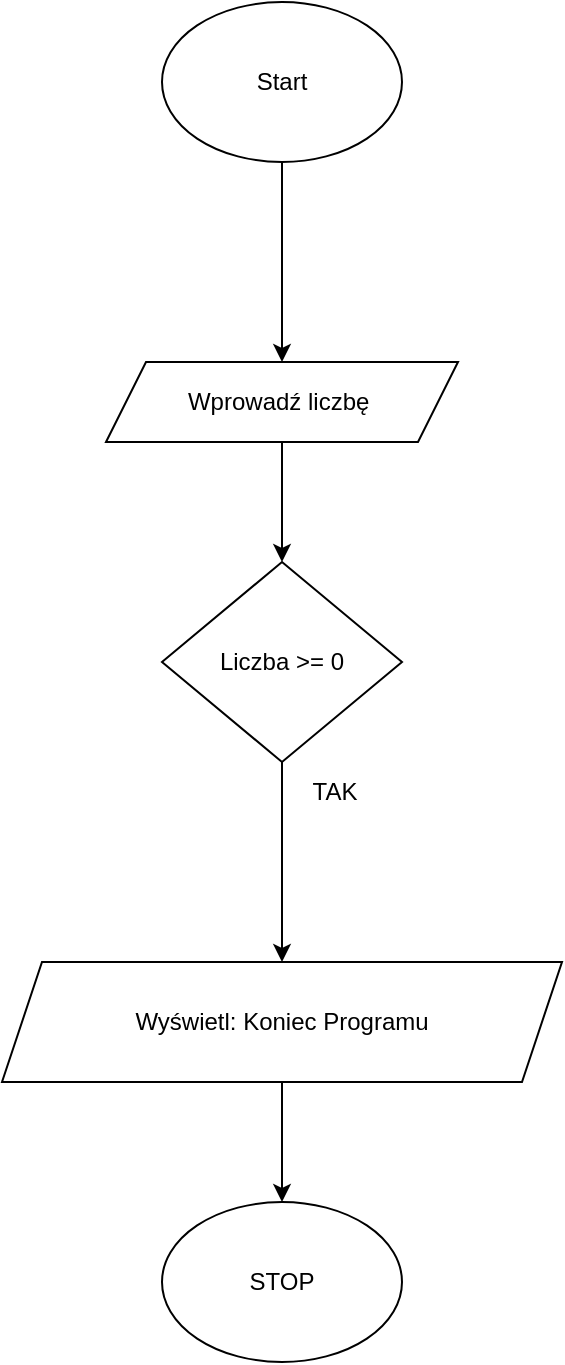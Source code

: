 <mxfile version="17.2.1" type="device"><diagram id="BV3XscPqr2xoRC7WdVLY" name="Page-1"><mxGraphModel dx="1422" dy="762" grid="1" gridSize="10" guides="1" tooltips="1" connect="1" arrows="1" fold="1" page="1" pageScale="1" pageWidth="827" pageHeight="1169" math="0" shadow="0"><root><mxCell id="0"/><mxCell id="1" parent="0"/><mxCell id="THwHXQ2KI0UvYehC9iEt-7" style="edgeStyle=orthogonalEdgeStyle;rounded=0;orthogonalLoop=1;jettySize=auto;html=1;entryX=0.5;entryY=0;entryDx=0;entryDy=0;" edge="1" parent="1" source="THwHXQ2KI0UvYehC9iEt-1" target="THwHXQ2KI0UvYehC9iEt-3"><mxGeometry relative="1" as="geometry"/></mxCell><mxCell id="THwHXQ2KI0UvYehC9iEt-1" value="Start" style="ellipse;whiteSpace=wrap;html=1;" vertex="1" parent="1"><mxGeometry x="348" y="190" width="120" height="80" as="geometry"/></mxCell><mxCell id="THwHXQ2KI0UvYehC9iEt-2" value="STOP&lt;br&gt;" style="ellipse;whiteSpace=wrap;html=1;" vertex="1" parent="1"><mxGeometry x="348" y="790" width="120" height="80" as="geometry"/></mxCell><mxCell id="THwHXQ2KI0UvYehC9iEt-8" style="edgeStyle=orthogonalEdgeStyle;rounded=0;orthogonalLoop=1;jettySize=auto;html=1;entryX=0.5;entryY=0;entryDx=0;entryDy=0;" edge="1" parent="1" source="THwHXQ2KI0UvYehC9iEt-3" target="THwHXQ2KI0UvYehC9iEt-4"><mxGeometry relative="1" as="geometry"/></mxCell><mxCell id="THwHXQ2KI0UvYehC9iEt-3" value="Wprowadź liczbę&amp;nbsp;" style="shape=parallelogram;perimeter=parallelogramPerimeter;whiteSpace=wrap;html=1;fixedSize=1;" vertex="1" parent="1"><mxGeometry x="320" y="370" width="176" height="40" as="geometry"/></mxCell><mxCell id="THwHXQ2KI0UvYehC9iEt-9" style="edgeStyle=orthogonalEdgeStyle;rounded=0;orthogonalLoop=1;jettySize=auto;html=1;exitX=0.5;exitY=1;exitDx=0;exitDy=0;entryX=0.5;entryY=0;entryDx=0;entryDy=0;" edge="1" parent="1" source="THwHXQ2KI0UvYehC9iEt-4" target="THwHXQ2KI0UvYehC9iEt-6"><mxGeometry relative="1" as="geometry"/></mxCell><mxCell id="THwHXQ2KI0UvYehC9iEt-4" value="Liczba &amp;gt;= 0" style="rhombus;whiteSpace=wrap;html=1;" vertex="1" parent="1"><mxGeometry x="348" y="470" width="120" height="100" as="geometry"/></mxCell><mxCell id="THwHXQ2KI0UvYehC9iEt-10" style="edgeStyle=orthogonalEdgeStyle;rounded=0;orthogonalLoop=1;jettySize=auto;html=1;exitX=0.5;exitY=1;exitDx=0;exitDy=0;entryX=0.5;entryY=0;entryDx=0;entryDy=0;" edge="1" parent="1" source="THwHXQ2KI0UvYehC9iEt-6" target="THwHXQ2KI0UvYehC9iEt-2"><mxGeometry relative="1" as="geometry"/></mxCell><mxCell id="THwHXQ2KI0UvYehC9iEt-6" value="Wyświetl: Koniec Programu" style="shape=parallelogram;perimeter=parallelogramPerimeter;whiteSpace=wrap;html=1;fixedSize=1;" vertex="1" parent="1"><mxGeometry x="268" y="670" width="280" height="60" as="geometry"/></mxCell><mxCell id="THwHXQ2KI0UvYehC9iEt-12" value="TAK" style="text;html=1;align=center;verticalAlign=middle;resizable=0;points=[];autosize=1;strokeColor=none;fillColor=none;" vertex="1" parent="1"><mxGeometry x="414" y="575" width="40" height="20" as="geometry"/></mxCell></root></mxGraphModel></diagram></mxfile>